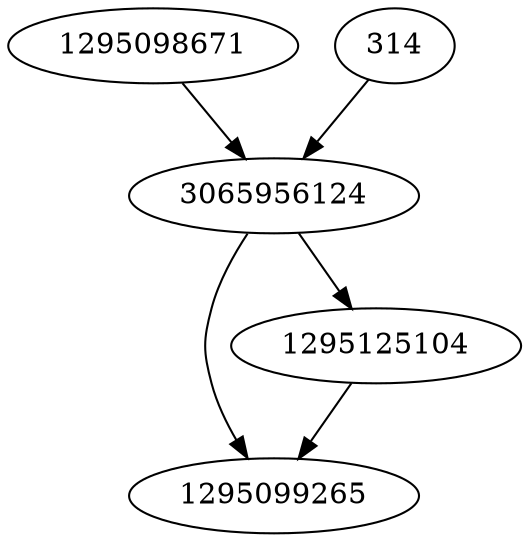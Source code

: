 strict digraph  {
1295099265;
1295098671;
1295125104;
314;
3065956124;
1295098671 -> 3065956124;
1295125104 -> 1295099265;
314 -> 3065956124;
3065956124 -> 1295125104;
3065956124 -> 1295099265;
}

